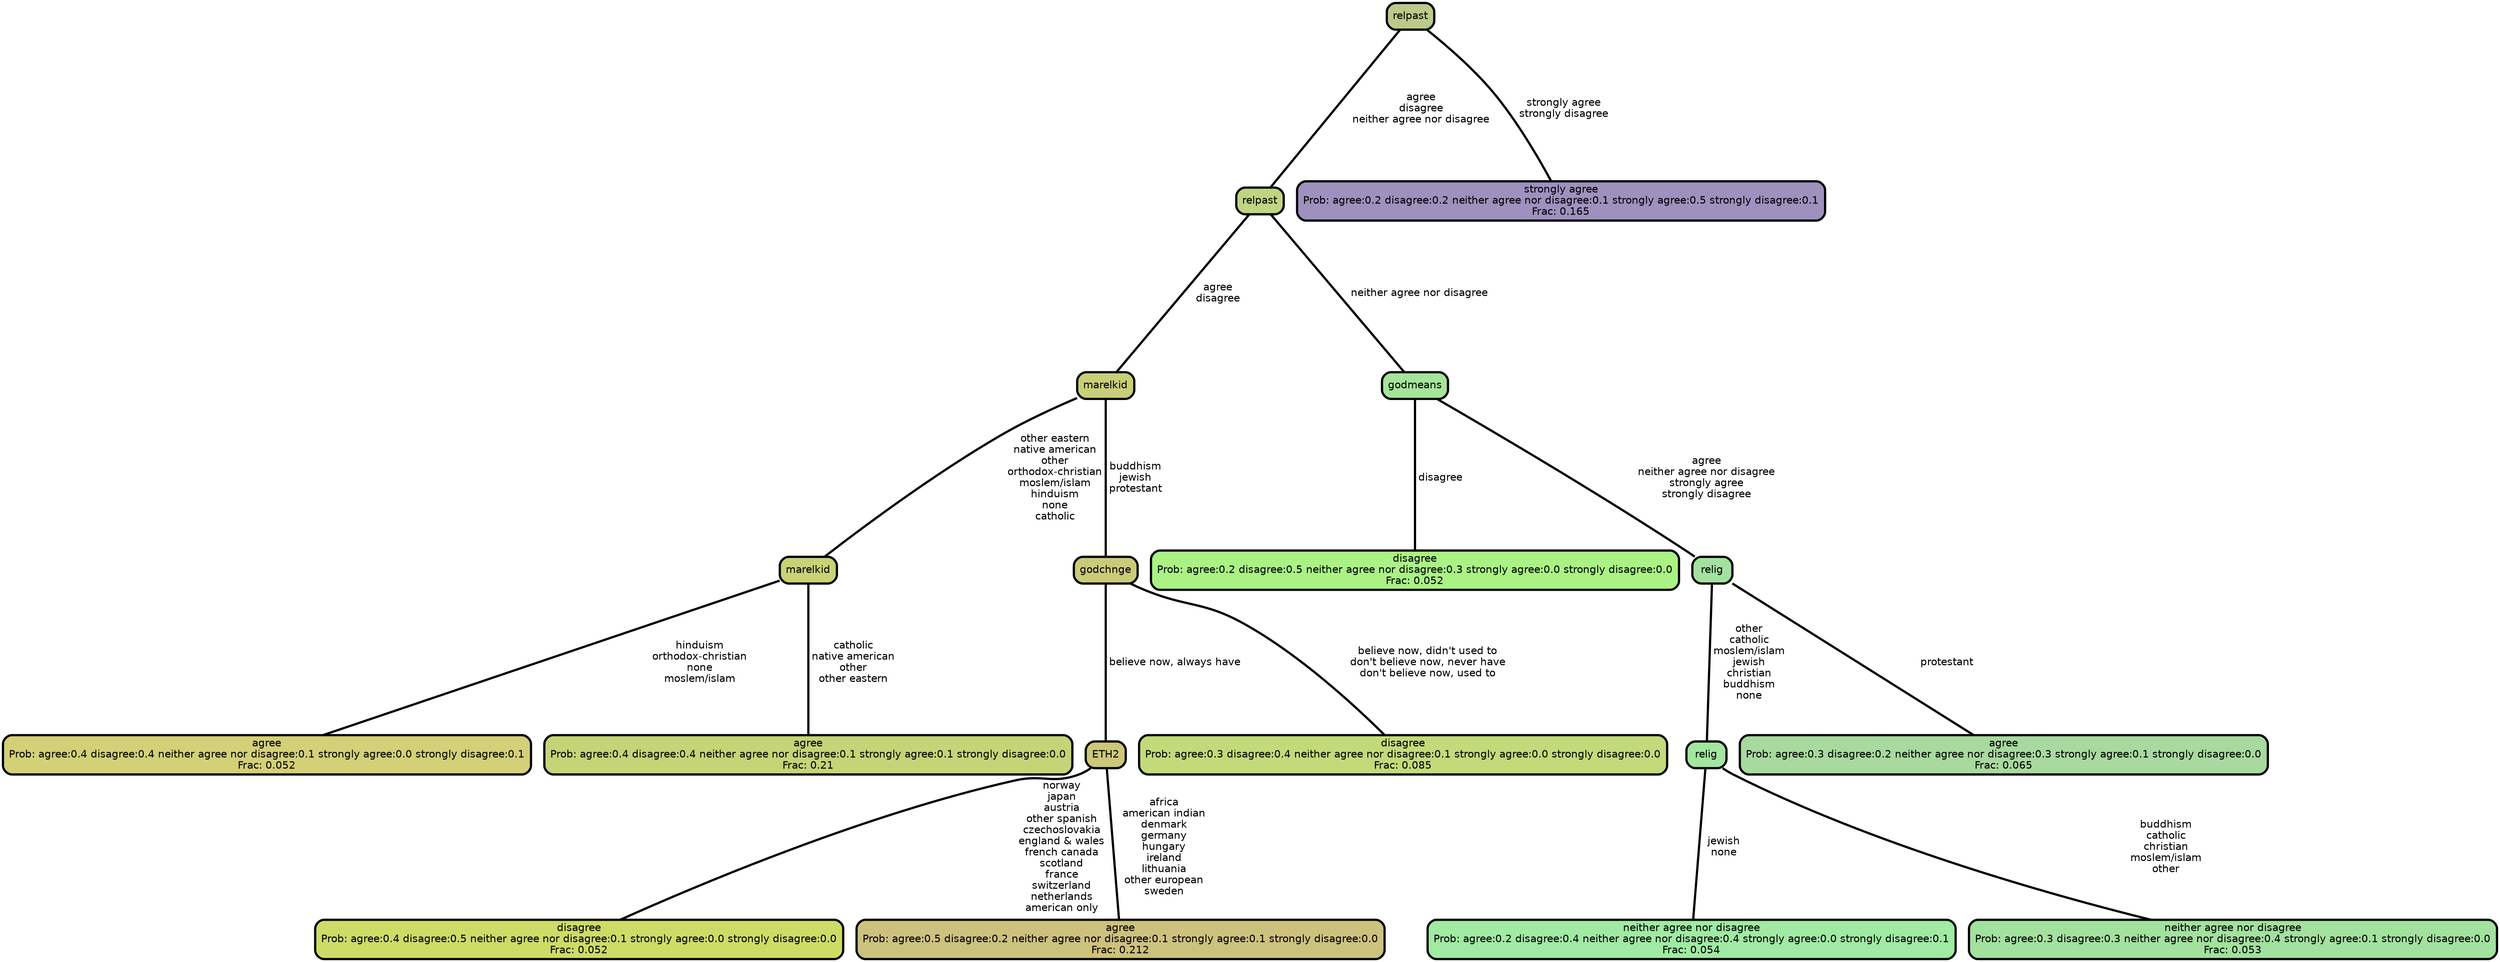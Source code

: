 graph Tree {
node [shape=box, style="filled, rounded",color="black",penwidth="3",fontcolor="black",                 fontname=helvetica] ;
graph [ranksep="0 equally", splines=straight,                 bgcolor=transparent, dpi=200] ;
edge [fontname=helvetica, color=black] ;
0 [label="agree
Prob: agree:0.4 disagree:0.4 neither agree nor disagree:0.1 strongly agree:0.0 strongly disagree:0.1
Frac: 0.052", fillcolor="#d3d077"] ;
1 [label="marelkid", fillcolor="#c8d376"] ;
2 [label="agree
Prob: agree:0.4 disagree:0.4 neither agree nor disagree:0.1 strongly agree:0.1 strongly disagree:0.0
Frac: 0.21", fillcolor="#c5d476"] ;
3 [label="marelkid", fillcolor="#c9cf78"] ;
4 [label="disagree
Prob: agree:0.4 disagree:0.5 neither agree nor disagree:0.1 strongly agree:0.0 strongly disagree:0.0
Frac: 0.052", fillcolor="#cddc66"] ;
5 [label="ETH2", fillcolor="#cdc779"] ;
6 [label="agree
Prob: agree:0.5 disagree:0.2 neither agree nor disagree:0.1 strongly agree:0.1 strongly disagree:0.0
Frac: 0.212", fillcolor="#cdc17e"] ;
7 [label="godchnge", fillcolor="#cacb79"] ;
8 [label="disagree
Prob: agree:0.3 disagree:0.4 neither agree nor disagree:0.1 strongly agree:0.0 strongly disagree:0.0
Frac: 0.085", fillcolor="#c3da7a"] ;
9 [label="relpast", fillcolor="#c0d581"] ;
10 [label="disagree
Prob: agree:0.2 disagree:0.5 neither agree nor disagree:0.3 strongly agree:0.0 strongly disagree:0.0
Frac: 0.052", fillcolor="#aaf284"] ;
11 [label="godmeans", fillcolor="#a5e599"] ;
12 [label="neither agree nor disagree
Prob: agree:0.2 disagree:0.4 neither agree nor disagree:0.4 strongly agree:0.0 strongly disagree:0.1
Frac: 0.054", fillcolor="#a0eaa3"] ;
13 [label="relig", fillcolor="#a2e6a0"] ;
14 [label="neither agree nor disagree
Prob: agree:0.3 disagree:0.3 neither agree nor disagree:0.4 strongly agree:0.1 strongly disagree:0.0
Frac: 0.053", fillcolor="#a3e19e"] ;
15 [label="relig", fillcolor="#a4e1a0"] ;
16 [label="agree
Prob: agree:0.3 disagree:0.2 neither agree nor disagree:0.3 strongly agree:0.1 strongly disagree:0.0
Frac: 0.065", fillcolor="#a8d99f"] ;
17 [label="relpast", fillcolor="#baca8b"] ;
18 [label="strongly agree
Prob: agree:0.2 disagree:0.2 neither agree nor disagree:0.1 strongly agree:0.5 strongly disagree:0.1
Frac: 0.165", fillcolor="#9e91be"] ;
1 -- 0 [label=" hinduism\n orthodox-christian\n none\n moslem/islam",penwidth=3] ;
1 -- 2 [label=" catholic\n native american\n other\n other eastern",penwidth=3] ;
3 -- 1 [label=" other eastern\n native american\n other\n orthodox-christian\n moslem/islam\n hinduism\n none\n catholic",penwidth=3] ;
3 -- 7 [label=" buddhism\n jewish\n protestant",penwidth=3] ;
5 -- 4 [label=" norway\n japan\n austria\n other spanish\n czechoslovakia\n england & wales\n french canada\n scotland\n france\n switzerland\n netherlands\n american only",penwidth=3] ;
5 -- 6 [label=" africa\n american indian\n denmark\n germany\n hungary\n ireland\n lithuania\n other european\n sweden",penwidth=3] ;
7 -- 5 [label=" believe now, always have",penwidth=3] ;
7 -- 8 [label=" believe now, didn't used to\n don't believe now, never have\n don't believe now, used to",penwidth=3] ;
9 -- 3 [label=" agree\n disagree",penwidth=3] ;
9 -- 11 [label=" neither agree nor disagree",penwidth=3] ;
11 -- 10 [label=" disagree",penwidth=3] ;
11 -- 15 [label=" agree\n neither agree nor disagree\n strongly agree\n strongly disagree",penwidth=3] ;
13 -- 12 [label=" jewish\n none",penwidth=3] ;
13 -- 14 [label=" buddhism\n catholic\n christian\n moslem/islam\n other",penwidth=3] ;
15 -- 13 [label=" other\n catholic\n moslem/islam\n jewish\n christian\n buddhism\n none",penwidth=3] ;
15 -- 16 [label=" protestant",penwidth=3] ;
17 -- 9 [label=" agree\n disagree\n neither agree nor disagree",penwidth=3] ;
17 -- 18 [label=" strongly agree\n strongly disagree",penwidth=3] ;
{rank = same;}}